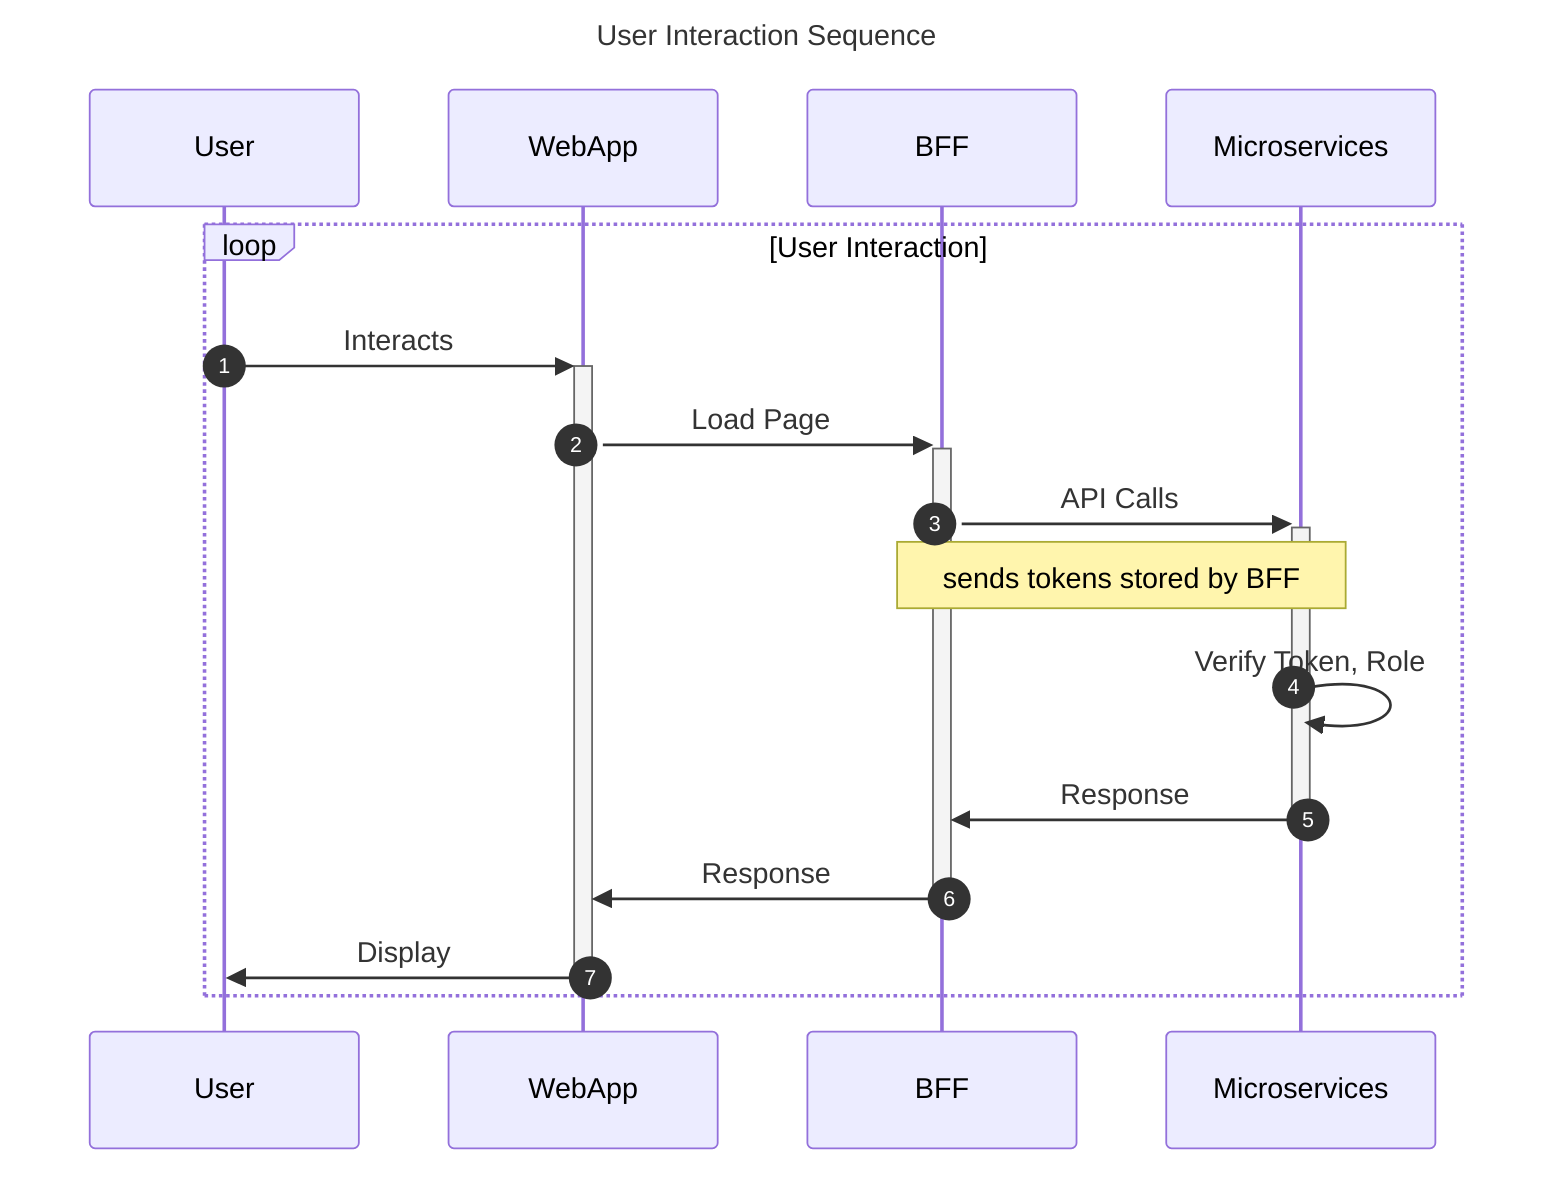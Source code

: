 ---
title: User Interaction Sequence
---
sequenceDiagram
    autonumber
    participant User
    participant WebApp
    participant BFF
    participant Microservices
    
    loop User Interaction
        User->>+WebApp: Interacts
        WebApp->>+BFF: Load Page
        BFF->>+Microservices: API Calls
        Note over BFF,Microservices: sends tokens stored by BFF
        Microservices->>Microservices: Verify Token, Role
        Microservices->>-BFF: Response
        BFF->>-WebApp: Response
        WebApp->>-User: Display
    end